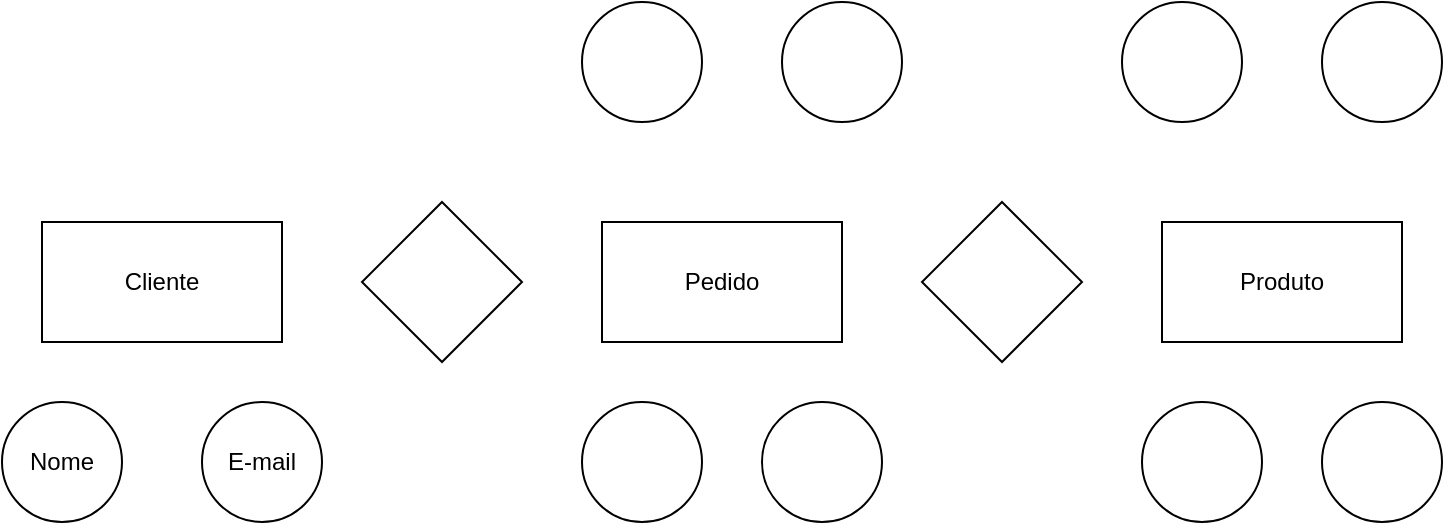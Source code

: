 <mxfile version="26.0.14">
  <diagram name="Page-1" id="-73KAZ-jp16Jp66tYkBc">
    <mxGraphModel dx="934" dy="494" grid="1" gridSize="10" guides="1" tooltips="1" connect="1" arrows="1" fold="1" page="1" pageScale="1" pageWidth="850" pageHeight="1100" background="none" math="0" shadow="0">
      <root>
        <mxCell id="0" />
        <mxCell id="1" parent="0" />
        <mxCell id="HU9ENwudb09Pc6d5kq8a-1" value="" style="rounded=0;whiteSpace=wrap;html=1;" vertex="1" parent="1">
          <mxGeometry x="360" y="190" width="120" height="60" as="geometry" />
        </mxCell>
        <mxCell id="HU9ENwudb09Pc6d5kq8a-2" value="" style="rounded=0;whiteSpace=wrap;html=1;" vertex="1" parent="1">
          <mxGeometry x="80" y="190" width="120" height="60" as="geometry" />
        </mxCell>
        <mxCell id="HU9ENwudb09Pc6d5kq8a-3" value="" style="rounded=0;whiteSpace=wrap;html=1;" vertex="1" parent="1">
          <mxGeometry x="640" y="190" width="120" height="60" as="geometry" />
        </mxCell>
        <mxCell id="HU9ENwudb09Pc6d5kq8a-4" value="" style="rhombus;whiteSpace=wrap;html=1;" vertex="1" parent="1">
          <mxGeometry x="240" y="180" width="80" height="80" as="geometry" />
        </mxCell>
        <mxCell id="HU9ENwudb09Pc6d5kq8a-5" value="" style="rhombus;whiteSpace=wrap;html=1;" vertex="1" parent="1">
          <mxGeometry x="520" y="180" width="80" height="80" as="geometry" />
        </mxCell>
        <mxCell id="HU9ENwudb09Pc6d5kq8a-6" value="Cliente" style="text;html=1;align=center;verticalAlign=middle;whiteSpace=wrap;rounded=0;" vertex="1" parent="1">
          <mxGeometry x="110" y="205" width="60" height="30" as="geometry" />
        </mxCell>
        <mxCell id="HU9ENwudb09Pc6d5kq8a-7" value="Pedido" style="text;html=1;align=center;verticalAlign=middle;whiteSpace=wrap;rounded=0;" vertex="1" parent="1">
          <mxGeometry x="390" y="205" width="60" height="30" as="geometry" />
        </mxCell>
        <mxCell id="HU9ENwudb09Pc6d5kq8a-8" value="Produto" style="text;html=1;align=center;verticalAlign=middle;whiteSpace=wrap;rounded=0;" vertex="1" parent="1">
          <mxGeometry x="670" y="205" width="60" height="30" as="geometry" />
        </mxCell>
        <mxCell id="HU9ENwudb09Pc6d5kq8a-11" value="" style="ellipse;whiteSpace=wrap;html=1;aspect=fixed;" vertex="1" parent="1">
          <mxGeometry x="60" y="280" width="60" height="60" as="geometry" />
        </mxCell>
        <mxCell id="HU9ENwudb09Pc6d5kq8a-20" value="" style="ellipse;whiteSpace=wrap;html=1;aspect=fixed;" vertex="1" parent="1">
          <mxGeometry x="350" y="80" width="60" height="60" as="geometry" />
        </mxCell>
        <mxCell id="HU9ENwudb09Pc6d5kq8a-22" value="" style="ellipse;whiteSpace=wrap;html=1;aspect=fixed;" vertex="1" parent="1">
          <mxGeometry x="160" y="280" width="60" height="60" as="geometry" />
        </mxCell>
        <mxCell id="HU9ENwudb09Pc6d5kq8a-23" value="" style="ellipse;whiteSpace=wrap;html=1;aspect=fixed;" vertex="1" parent="1">
          <mxGeometry x="720" y="80" width="60" height="60" as="geometry" />
        </mxCell>
        <mxCell id="HU9ENwudb09Pc6d5kq8a-24" value="" style="ellipse;whiteSpace=wrap;html=1;aspect=fixed;" vertex="1" parent="1">
          <mxGeometry x="620" y="80" width="60" height="60" as="geometry" />
        </mxCell>
        <mxCell id="HU9ENwudb09Pc6d5kq8a-25" value="" style="ellipse;whiteSpace=wrap;html=1;aspect=fixed;" vertex="1" parent="1">
          <mxGeometry x="720" y="280" width="60" height="60" as="geometry" />
        </mxCell>
        <mxCell id="HU9ENwudb09Pc6d5kq8a-26" value="" style="ellipse;whiteSpace=wrap;html=1;aspect=fixed;" vertex="1" parent="1">
          <mxGeometry x="630" y="280" width="60" height="60" as="geometry" />
        </mxCell>
        <mxCell id="HU9ENwudb09Pc6d5kq8a-28" value="" style="ellipse;whiteSpace=wrap;html=1;aspect=fixed;" vertex="1" parent="1">
          <mxGeometry x="450" y="80" width="60" height="60" as="geometry" />
        </mxCell>
        <mxCell id="HU9ENwudb09Pc6d5kq8a-29" value="" style="ellipse;whiteSpace=wrap;html=1;aspect=fixed;" vertex="1" parent="1">
          <mxGeometry x="440" y="280" width="60" height="60" as="geometry" />
        </mxCell>
        <mxCell id="HU9ENwudb09Pc6d5kq8a-30" value="" style="ellipse;whiteSpace=wrap;html=1;aspect=fixed;" vertex="1" parent="1">
          <mxGeometry x="350" y="280" width="60" height="60" as="geometry" />
        </mxCell>
        <mxCell id="HU9ENwudb09Pc6d5kq8a-31" value="Nome" style="text;html=1;align=center;verticalAlign=middle;whiteSpace=wrap;rounded=0;" vertex="1" parent="1">
          <mxGeometry x="60" y="295" width="60" height="30" as="geometry" />
        </mxCell>
        <mxCell id="HU9ENwudb09Pc6d5kq8a-33" value="E-mail" style="text;html=1;align=center;verticalAlign=middle;whiteSpace=wrap;rounded=0;" vertex="1" parent="1">
          <mxGeometry x="160" y="295" width="60" height="30" as="geometry" />
        </mxCell>
      </root>
    </mxGraphModel>
  </diagram>
</mxfile>
